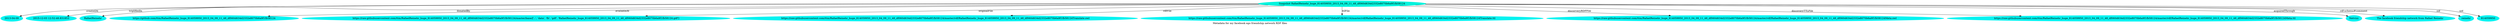 digraph  {
	graph [label="Metadata for my facebook ego friendship network RDF files"];
	node [label="\N"];
	"Snapshot RafaelReinehr_huge_814059950_2013_04_09_11_48_df060d634d2332e8070b6a9f1fb58124"	 [color="#02F3DD",
		style=filled];
	13	 [color="#02F3F1",
		label="2013-04-09",
		style=filled];
	"Snapshot RafaelReinehr_huge_814059950_2013_04_09_11_48_df060d634d2332e8070b6a9f1fb58124" -> 13	 [label=createdAt];
	14	 [color="#02F3F1",
		label="2015-12-03 12:52:48.831853",
		style=filled];
	"Snapshot RafaelReinehr_huge_814059950_2013_04_09_11_48_df060d634d2332e8070b6a9f1fb58124" -> 14	 [label=triplifiedIn];
	15	 [color="#02F3F1",
		label=RafaelReinehr,
		style=filled];
	"Snapshot RafaelReinehr_huge_814059950_2013_04_09_11_48_df060d634d2332e8070b6a9f1fb58124" -> 15	 [label=donatedBy];
	16	 [color="#02F3F1",
		label="https://github.com/ttm/RafaelReinehr_huge_814059950_2013_04_09_11_48_df060d634d2332e8070b6a9f1fb58124",
		style=filled];
	"Snapshot RafaelReinehr_huge_814059950_2013_04_09_11_48_df060d634d2332e8070b6a9f1fb58124" -> 16	 [label=availableAt];
	17	 [color="#02F3F1",
		label="https://raw.githubusercontent.com/ttm/RafaelReinehr_huge_814059950_2013_04_09_11_48_df060d634d2332e8070b6a9f1fb58124/master/base/['\
..', 'data', 'fb', 'gdf', 'RafaelReinehr_huge_814059950_2013_04_09_11_48_df060d634d2332e8070b6a9f1fb58124.gdf']",
		style=filled];
	"Snapshot RafaelReinehr_huge_814059950_2013_04_09_11_48_df060d634d2332e8070b6a9f1fb58124" -> 17	 [label=originalFile];
	18	 [color="#02F3F1",
		label="https://raw.githubusercontent.com/ttm/RafaelReinehr_huge_814059950_2013_04_09_11_48_df060d634d2332e8070b6a9f1fb58124/master/rdf/\
RafaelReinehr_huge_814059950_2013_04_09_11_48_df060d634d2332e8070b6a9f1fb58124Translate.owl",
		style=filled];
	"Snapshot RafaelReinehr_huge_814059950_2013_04_09_11_48_df060d634d2332e8070b6a9f1fb58124" -> 18	 [label=rdfFile];
	19	 [color="#02F3F1",
		label="https://raw.githubusercontent.com/ttm/RafaelReinehr_huge_814059950_2013_04_09_11_48_df060d634d2332e8070b6a9f1fb58124/master/rdf/\
RafaelReinehr_huge_814059950_2013_04_09_11_48_df060d634d2332e8070b6a9f1fb58124Translate.ttl",
		style=filled];
	"Snapshot RafaelReinehr_huge_814059950_2013_04_09_11_48_df060d634d2332e8070b6a9f1fb58124" -> 19	 [label=ttlFile];
	20	 [color="#02F3F1",
		label="https://raw.githubusercontent.com/ttm/RafaelReinehr_huge_814059950_2013_04_09_11_48_df060d634d2332e8070b6a9f1fb58124/master/rdf/\
RafaelReinehr_huge_814059950_2013_04_09_11_48_df060d634d2332e8070b6a9f1fb58124Meta.owl",
		style=filled];
	"Snapshot RafaelReinehr_huge_814059950_2013_04_09_11_48_df060d634d2332e8070b6a9f1fb58124" -> 20	 [label=discorveryRDFFile];
	21	 [color="#02F3F1",
		label="https://raw.githubusercontent.com/ttm/RafaelReinehr_huge_814059950_2013_04_09_11_48_df060d634d2332e8070b6a9f1fb58124/master/rdf/\
RafaelReinehr_huge_814059950_2013_04_09_11_48_df060d634d2332e8070b6a9f1fb58124Meta.ttl",
		style=filled];
	"Snapshot RafaelReinehr_huge_814059950_2013_04_09_11_48_df060d634d2332e8070b6a9f1fb58124" -> 21	 [label=discoveryTTLFile];
	22	 [color="#02F3F1",
		label=Netvizz,
		style=filled];
	"Snapshot RafaelReinehr_huge_814059950_2013_04_09_11_48_df060d634d2332e8070b6a9f1fb58124" -> 22	 [label=acquiredThrough];
	23	 [color="#02F3F1",
		label="The facebook friendship network from Rafael Reinehr",
		style=filled];
	"Snapshot RafaelReinehr_huge_814059950_2013_04_09_11_48_df060d634d2332e8070b6a9f1fb58124" -> 23	 [label="rdf-schema#comment"];
	24	 [color="#02F3F1",
		label=reinehr,
		style=filled];
	"Snapshot RafaelReinehr_huge_814059950_2013_04_09_11_48_df060d634d2332e8070b6a9f1fb58124" -> 24	 [label=sid];
	25	 [color="#02F3F1",
		label=814059950,
		style=filled];
	"Snapshot RafaelReinehr_huge_814059950_2013_04_09_11_48_df060d634d2332e8070b6a9f1fb58124" -> 25	 [label=uid];
}
